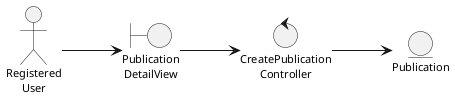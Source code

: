 @startuml
skinparam style strictuml
left to right direction
skinparam defaultTextAlignment center
skinparam defaultFontSize 11

actor "Registered\nUser" as UserReg

boundary "Publication\nDetailView" as PublicationDetailView
entity Publication
control "CreatePublication\nController" as CreatePublicationController

UserReg --> PublicationDetailView
PublicationDetailView --> CreatePublicationController
CreatePublicationController --> Publication
@enduml